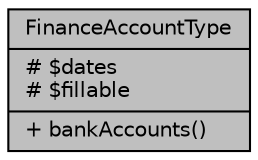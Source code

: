 digraph "FinanceAccountType"
{
 // LATEX_PDF_SIZE
  bgcolor="transparent";
  edge [fontname="Helvetica",fontsize="10",labelfontname="Helvetica",labelfontsize="10"];
  node [fontname="Helvetica",fontsize="10",shape=record];
  Node1 [label="{FinanceAccountType\n|# $dates\l# $fillable\l|+ bankAccounts()\l}",height=0.2,width=0.4,color="black", fillcolor="grey75", style="filled", fontcolor="black",tooltip="Datos de tipos de cuentas bancarias."];
}
